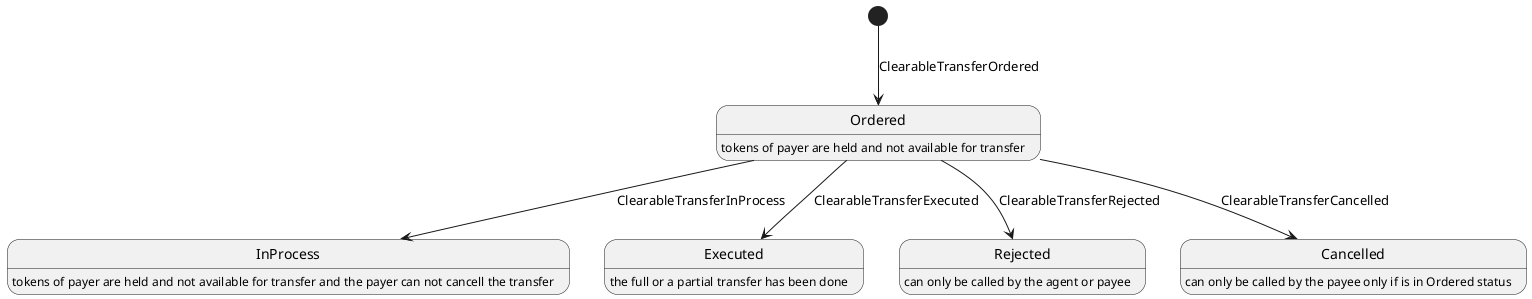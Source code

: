 @startuml
[*] --> Ordered: ClearableTransferOrdered
Ordered --> InProcess: ClearableTransferInProcess
Ordered --> Executed: ClearableTransferExecuted
Ordered: tokens of payer are held and not available for transfer
InProcess: tokens of payer are held and not available for transfer and the payer can not cancell the transfer
Executed: the full or a partial transfer has been done
Ordered --> Rejected: ClearableTransferRejected
Rejected: can only be called by the agent or payee
Ordered --> Cancelled: ClearableTransferCancelled
Cancelled: can only be called by the payee only if is in Ordered status
@enduml

